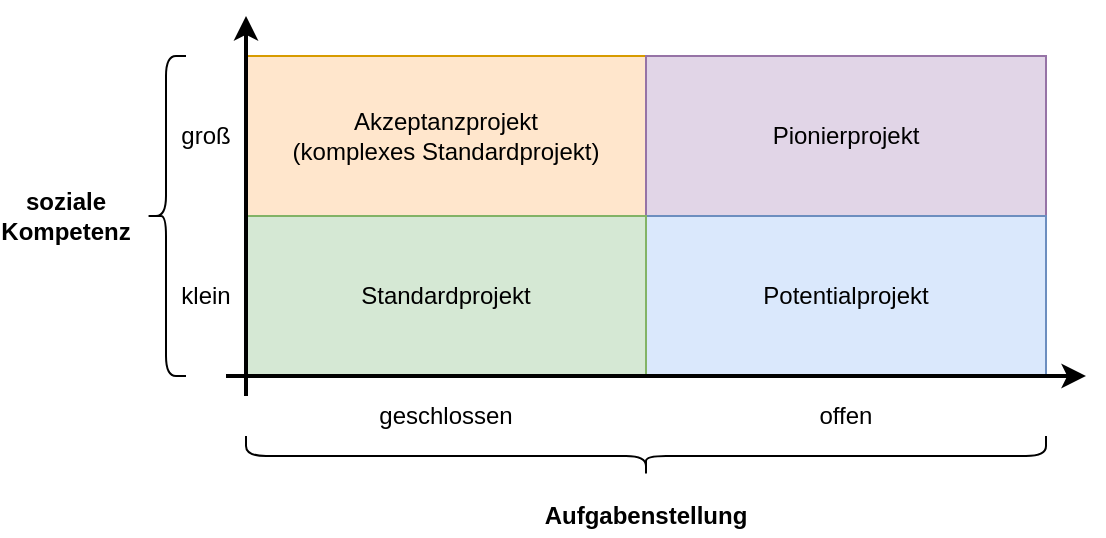 <mxfile version="14.1.8" type="device"><diagram id="7R6dVYdDXXyjmVBWF1pv" name="Seite-1"><mxGraphModel dx="782" dy="497" grid="1" gridSize="10" guides="1" tooltips="1" connect="1" arrows="1" fold="1" page="1" pageScale="1" pageWidth="827" pageHeight="1169" math="0" shadow="0"><root><mxCell id="0"/><mxCell id="1" parent="0"/><mxCell id="QBZ3JtobXY-l4nz9YO6q-1" value="Akzeptanzprojekt&lt;br&gt;(komplexes Standardprojekt)" style="rounded=0;whiteSpace=wrap;html=1;fillColor=#ffe6cc;strokeColor=#d79b00;" vertex="1" parent="1"><mxGeometry x="160" y="80" width="200" height="80" as="geometry"/></mxCell><mxCell id="QBZ3JtobXY-l4nz9YO6q-2" value="Pionierprojekt" style="rounded=0;whiteSpace=wrap;html=1;fillColor=#e1d5e7;strokeColor=#9673a6;sketch=0;" vertex="1" parent="1"><mxGeometry x="360" y="80" width="200" height="80" as="geometry"/></mxCell><mxCell id="QBZ3JtobXY-l4nz9YO6q-3" value="Potentialprojekt" style="rounded=0;whiteSpace=wrap;html=1;fillColor=#dae8fc;strokeColor=#6c8ebf;" vertex="1" parent="1"><mxGeometry x="360" y="160" width="200" height="80" as="geometry"/></mxCell><mxCell id="QBZ3JtobXY-l4nz9YO6q-4" value="Standardprojekt" style="rounded=0;whiteSpace=wrap;html=1;fillColor=#d5e8d4;strokeColor=#82b366;" vertex="1" parent="1"><mxGeometry x="160" y="160" width="200" height="80" as="geometry"/></mxCell><mxCell id="QBZ3JtobXY-l4nz9YO6q-5" value="" style="endArrow=classic;html=1;startArrow=none;startFill=0;strokeWidth=2;" edge="1" parent="1"><mxGeometry width="50" height="50" relative="1" as="geometry"><mxPoint x="160" y="250" as="sourcePoint"/><mxPoint x="160" y="60" as="targetPoint"/></mxGeometry></mxCell><mxCell id="QBZ3JtobXY-l4nz9YO6q-6" value="" style="endArrow=classic;html=1;startArrow=none;startFill=0;strokeWidth=2;" edge="1" parent="1"><mxGeometry width="50" height="50" relative="1" as="geometry"><mxPoint x="150" y="240" as="sourcePoint"/><mxPoint x="580" y="240" as="targetPoint"/></mxGeometry></mxCell><mxCell id="QBZ3JtobXY-l4nz9YO6q-7" value="geschlossen" style="text;html=1;strokeColor=none;fillColor=none;align=center;verticalAlign=middle;whiteSpace=wrap;rounded=0;" vertex="1" parent="1"><mxGeometry x="220" y="250" width="80" height="20" as="geometry"/></mxCell><mxCell id="QBZ3JtobXY-l4nz9YO6q-8" value="offen" style="text;html=1;strokeColor=none;fillColor=none;align=center;verticalAlign=middle;whiteSpace=wrap;rounded=0;" vertex="1" parent="1"><mxGeometry x="420" y="250" width="80" height="20" as="geometry"/></mxCell><mxCell id="QBZ3JtobXY-l4nz9YO6q-10" value="groß" style="text;html=1;strokeColor=none;fillColor=none;align=center;verticalAlign=middle;whiteSpace=wrap;rounded=0;" vertex="1" parent="1"><mxGeometry x="120" y="110" width="40" height="20" as="geometry"/></mxCell><mxCell id="QBZ3JtobXY-l4nz9YO6q-11" value="klein" style="text;html=1;strokeColor=none;fillColor=none;align=center;verticalAlign=middle;whiteSpace=wrap;rounded=0;" vertex="1" parent="1"><mxGeometry x="120" y="190" width="40" height="20" as="geometry"/></mxCell><mxCell id="QBZ3JtobXY-l4nz9YO6q-13" value="" style="shape=curlyBracket;whiteSpace=wrap;html=1;rounded=1;rotation=-90;" vertex="1" parent="1"><mxGeometry x="350" y="80" width="20" height="400" as="geometry"/></mxCell><mxCell id="QBZ3JtobXY-l4nz9YO6q-14" value="" style="shape=curlyBracket;whiteSpace=wrap;html=1;rounded=1;" vertex="1" parent="1"><mxGeometry x="110" y="80" width="20" height="160" as="geometry"/></mxCell><mxCell id="QBZ3JtobXY-l4nz9YO6q-15" value="Aufgabenstellung" style="text;html=1;strokeColor=none;fillColor=none;align=center;verticalAlign=middle;whiteSpace=wrap;rounded=0;fontStyle=1" vertex="1" parent="1"><mxGeometry x="340" y="300" width="40" height="20" as="geometry"/></mxCell><mxCell id="QBZ3JtobXY-l4nz9YO6q-16" value="soziale Kompetenz" style="text;html=1;strokeColor=none;fillColor=none;align=center;verticalAlign=middle;whiteSpace=wrap;rounded=0;fontStyle=1" vertex="1" parent="1"><mxGeometry x="50" y="150" width="40" height="20" as="geometry"/></mxCell></root></mxGraphModel></diagram></mxfile>